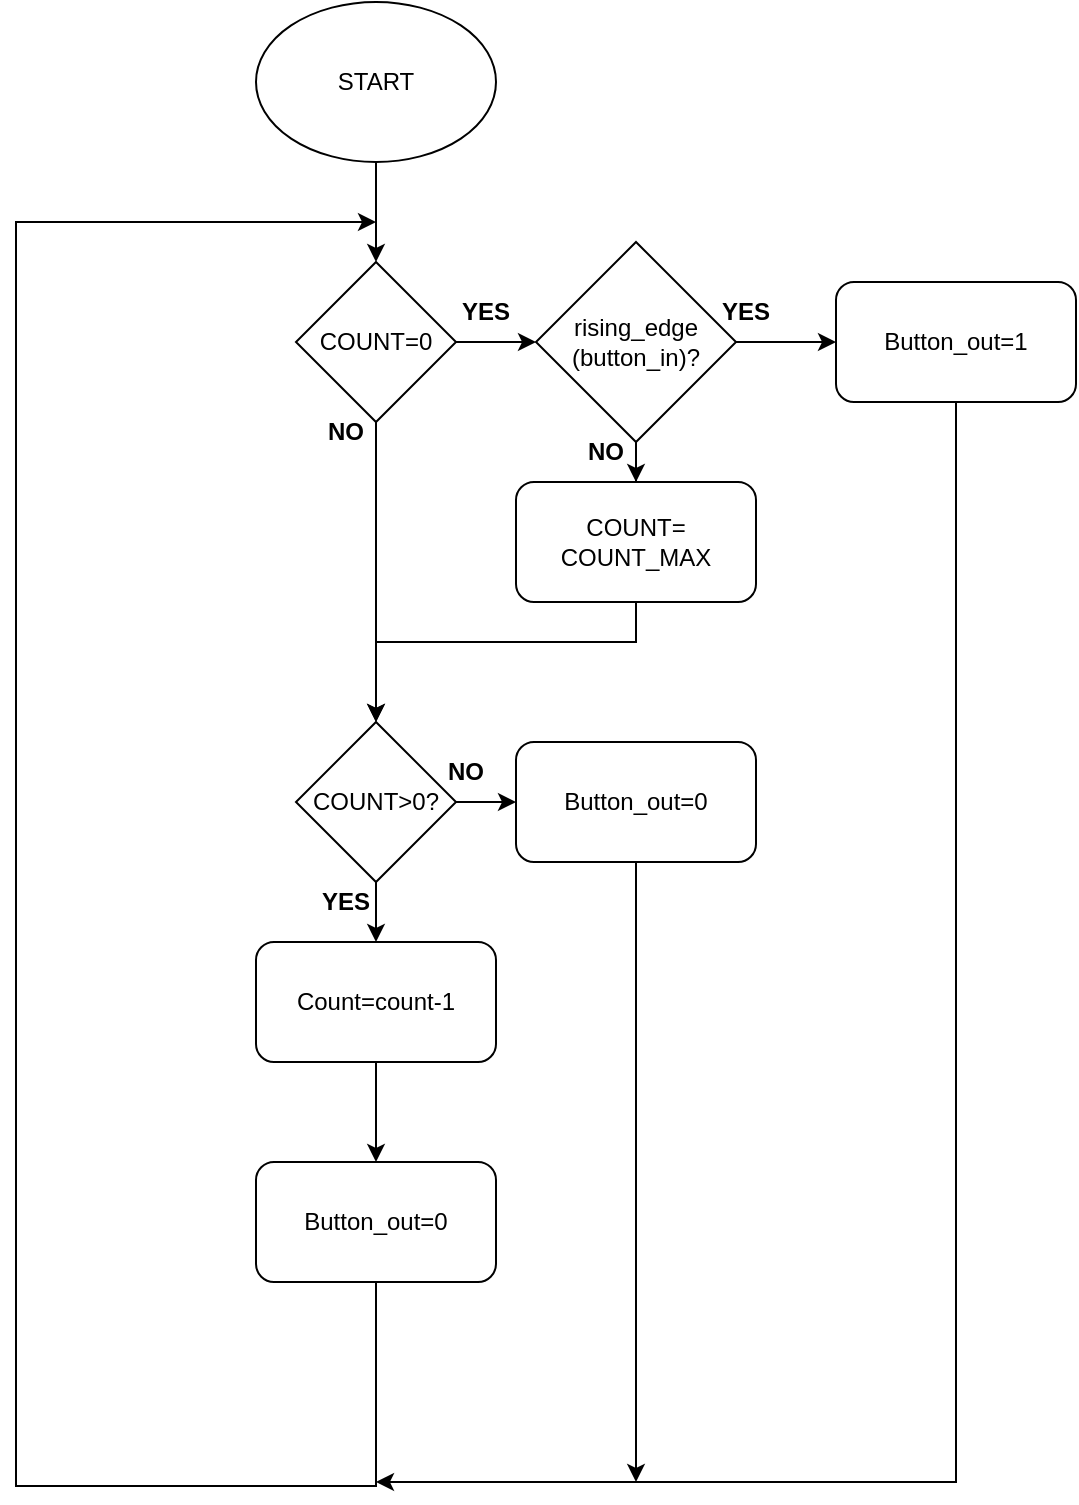 <mxfile version="15.6.8" type="device"><diagram id="C5RBs43oDa-KdzZeNtuy" name="Page-1"><mxGraphModel dx="2012" dy="662" grid="1" gridSize="10" guides="1" tooltips="1" connect="1" arrows="1" fold="1" page="1" pageScale="1" pageWidth="827" pageHeight="1169" math="0" shadow="0"><root><mxCell id="WIyWlLk6GJQsqaUBKTNV-0"/><mxCell id="WIyWlLk6GJQsqaUBKTNV-1" parent="WIyWlLk6GJQsqaUBKTNV-0"/><mxCell id="alNn2LJJQZmTQbCIkkkH-0" style="edgeStyle=orthogonalEdgeStyle;rounded=0;orthogonalLoop=1;jettySize=auto;html=1;entryX=0.5;entryY=0;entryDx=0;entryDy=0;" edge="1" parent="WIyWlLk6GJQsqaUBKTNV-1" source="alNn2LJJQZmTQbCIkkkH-1" target="alNn2LJJQZmTQbCIkkkH-4"><mxGeometry relative="1" as="geometry"/></mxCell><mxCell id="alNn2LJJQZmTQbCIkkkH-1" value="START" style="ellipse;whiteSpace=wrap;html=1;" vertex="1" parent="WIyWlLk6GJQsqaUBKTNV-1"><mxGeometry x="10" y="120" width="120" height="80" as="geometry"/></mxCell><mxCell id="alNn2LJJQZmTQbCIkkkH-2" style="edgeStyle=orthogonalEdgeStyle;rounded=0;orthogonalLoop=1;jettySize=auto;html=1;entryX=0;entryY=0.5;entryDx=0;entryDy=0;" edge="1" parent="WIyWlLk6GJQsqaUBKTNV-1" source="alNn2LJJQZmTQbCIkkkH-4" target="alNn2LJJQZmTQbCIkkkH-7"><mxGeometry relative="1" as="geometry"/></mxCell><mxCell id="alNn2LJJQZmTQbCIkkkH-3" style="edgeStyle=orthogonalEdgeStyle;rounded=0;orthogonalLoop=1;jettySize=auto;html=1;entryX=0.5;entryY=0;entryDx=0;entryDy=0;" edge="1" parent="WIyWlLk6GJQsqaUBKTNV-1" source="alNn2LJJQZmTQbCIkkkH-4" target="alNn2LJJQZmTQbCIkkkH-12"><mxGeometry relative="1" as="geometry"/></mxCell><mxCell id="alNn2LJJQZmTQbCIkkkH-4" value="COUNT=0" style="rhombus;whiteSpace=wrap;html=1;" vertex="1" parent="WIyWlLk6GJQsqaUBKTNV-1"><mxGeometry x="30" y="250" width="80" height="80" as="geometry"/></mxCell><mxCell id="alNn2LJJQZmTQbCIkkkH-5" style="edgeStyle=orthogonalEdgeStyle;rounded=0;orthogonalLoop=1;jettySize=auto;html=1;entryX=0.5;entryY=0;entryDx=0;entryDy=0;" edge="1" parent="WIyWlLk6GJQsqaUBKTNV-1" source="alNn2LJJQZmTQbCIkkkH-7" target="alNn2LJJQZmTQbCIkkkH-9"><mxGeometry relative="1" as="geometry"/></mxCell><mxCell id="alNn2LJJQZmTQbCIkkkH-6" style="edgeStyle=orthogonalEdgeStyle;rounded=0;orthogonalLoop=1;jettySize=auto;html=1;entryX=0;entryY=0.5;entryDx=0;entryDy=0;" edge="1" parent="WIyWlLk6GJQsqaUBKTNV-1" source="alNn2LJJQZmTQbCIkkkH-7" target="alNn2LJJQZmTQbCIkkkH-14"><mxGeometry relative="1" as="geometry"/></mxCell><mxCell id="alNn2LJJQZmTQbCIkkkH-7" value="rising_edge&lt;br&gt;(button_in)?" style="rhombus;whiteSpace=wrap;html=1;" vertex="1" parent="WIyWlLk6GJQsqaUBKTNV-1"><mxGeometry x="150" y="240" width="100" height="100" as="geometry"/></mxCell><mxCell id="alNn2LJJQZmTQbCIkkkH-8" style="edgeStyle=orthogonalEdgeStyle;rounded=0;orthogonalLoop=1;jettySize=auto;html=1;" edge="1" parent="WIyWlLk6GJQsqaUBKTNV-1" source="alNn2LJJQZmTQbCIkkkH-9" target="alNn2LJJQZmTQbCIkkkH-12"><mxGeometry relative="1" as="geometry"><Array as="points"><mxPoint x="200" y="440"/><mxPoint x="70" y="440"/></Array></mxGeometry></mxCell><mxCell id="alNn2LJJQZmTQbCIkkkH-9" value="&lt;span&gt;COUNT=&lt;br&gt;COUNT_MAX&lt;/span&gt;" style="rounded=1;whiteSpace=wrap;html=1;" vertex="1" parent="WIyWlLk6GJQsqaUBKTNV-1"><mxGeometry x="140" y="360" width="120" height="60" as="geometry"/></mxCell><mxCell id="alNn2LJJQZmTQbCIkkkH-10" style="edgeStyle=orthogonalEdgeStyle;rounded=0;orthogonalLoop=1;jettySize=auto;html=1;" edge="1" parent="WIyWlLk6GJQsqaUBKTNV-1" source="alNn2LJJQZmTQbCIkkkH-12" target="alNn2LJJQZmTQbCIkkkH-18"><mxGeometry relative="1" as="geometry"/></mxCell><mxCell id="alNn2LJJQZmTQbCIkkkH-11" style="edgeStyle=orthogonalEdgeStyle;rounded=0;orthogonalLoop=1;jettySize=auto;html=1;entryX=0;entryY=0.5;entryDx=0;entryDy=0;" edge="1" parent="WIyWlLk6GJQsqaUBKTNV-1" source="alNn2LJJQZmTQbCIkkkH-12" target="alNn2LJJQZmTQbCIkkkH-20"><mxGeometry relative="1" as="geometry"/></mxCell><mxCell id="alNn2LJJQZmTQbCIkkkH-12" value="COUNT&amp;gt;0?" style="rhombus;whiteSpace=wrap;html=1;" vertex="1" parent="WIyWlLk6GJQsqaUBKTNV-1"><mxGeometry x="30" y="480" width="80" height="80" as="geometry"/></mxCell><mxCell id="alNn2LJJQZmTQbCIkkkH-13" style="edgeStyle=orthogonalEdgeStyle;rounded=0;orthogonalLoop=1;jettySize=auto;html=1;" edge="1" parent="WIyWlLk6GJQsqaUBKTNV-1" source="alNn2LJJQZmTQbCIkkkH-14"><mxGeometry relative="1" as="geometry"><mxPoint x="70" y="860" as="targetPoint"/><Array as="points"><mxPoint x="360" y="860"/></Array></mxGeometry></mxCell><mxCell id="alNn2LJJQZmTQbCIkkkH-14" value="Button_out=1" style="rounded=1;whiteSpace=wrap;html=1;" vertex="1" parent="WIyWlLk6GJQsqaUBKTNV-1"><mxGeometry x="300" y="260" width="120" height="60" as="geometry"/></mxCell><mxCell id="alNn2LJJQZmTQbCIkkkH-15" style="edgeStyle=orthogonalEdgeStyle;rounded=0;orthogonalLoop=1;jettySize=auto;html=1;" edge="1" parent="WIyWlLk6GJQsqaUBKTNV-1" source="alNn2LJJQZmTQbCIkkkH-16"><mxGeometry relative="1" as="geometry"><mxPoint x="70" y="230" as="targetPoint"/><Array as="points"><mxPoint x="70" y="862"/><mxPoint x="-110" y="862"/><mxPoint x="-110" y="230"/></Array></mxGeometry></mxCell><mxCell id="alNn2LJJQZmTQbCIkkkH-16" value="Button_out=0" style="rounded=1;whiteSpace=wrap;html=1;" vertex="1" parent="WIyWlLk6GJQsqaUBKTNV-1"><mxGeometry x="10" y="700" width="120" height="60" as="geometry"/></mxCell><mxCell id="alNn2LJJQZmTQbCIkkkH-17" style="edgeStyle=orthogonalEdgeStyle;rounded=0;orthogonalLoop=1;jettySize=auto;html=1;" edge="1" parent="WIyWlLk6GJQsqaUBKTNV-1" source="alNn2LJJQZmTQbCIkkkH-18" target="alNn2LJJQZmTQbCIkkkH-16"><mxGeometry relative="1" as="geometry"/></mxCell><mxCell id="alNn2LJJQZmTQbCIkkkH-18" value="Count=count-1" style="rounded=1;whiteSpace=wrap;html=1;" vertex="1" parent="WIyWlLk6GJQsqaUBKTNV-1"><mxGeometry x="10" y="590" width="120" height="60" as="geometry"/></mxCell><mxCell id="alNn2LJJQZmTQbCIkkkH-19" style="edgeStyle=orthogonalEdgeStyle;rounded=0;orthogonalLoop=1;jettySize=auto;html=1;" edge="1" parent="WIyWlLk6GJQsqaUBKTNV-1" source="alNn2LJJQZmTQbCIkkkH-20"><mxGeometry relative="1" as="geometry"><mxPoint x="200" y="860" as="targetPoint"/></mxGeometry></mxCell><mxCell id="alNn2LJJQZmTQbCIkkkH-20" value="Button_out=0" style="rounded=1;whiteSpace=wrap;html=1;" vertex="1" parent="WIyWlLk6GJQsqaUBKTNV-1"><mxGeometry x="140" y="490" width="120" height="60" as="geometry"/></mxCell><mxCell id="alNn2LJJQZmTQbCIkkkH-21" value="&lt;b&gt;YES&lt;/b&gt;" style="text;html=1;strokeColor=none;fillColor=none;align=center;verticalAlign=middle;whiteSpace=wrap;rounded=0;" vertex="1" parent="WIyWlLk6GJQsqaUBKTNV-1"><mxGeometry x="110" y="260" width="30" height="30" as="geometry"/></mxCell><mxCell id="alNn2LJJQZmTQbCIkkkH-22" value="&lt;b&gt;NO&lt;/b&gt;" style="text;html=1;strokeColor=none;fillColor=none;align=center;verticalAlign=middle;whiteSpace=wrap;rounded=0;" vertex="1" parent="WIyWlLk6GJQsqaUBKTNV-1"><mxGeometry x="100" y="490" width="30" height="30" as="geometry"/></mxCell><mxCell id="alNn2LJJQZmTQbCIkkkH-23" value="&lt;b&gt;YES&lt;/b&gt;" style="text;html=1;strokeColor=none;fillColor=none;align=center;verticalAlign=middle;whiteSpace=wrap;rounded=0;" vertex="1" parent="WIyWlLk6GJQsqaUBKTNV-1"><mxGeometry x="40" y="555" width="30" height="30" as="geometry"/></mxCell><mxCell id="alNn2LJJQZmTQbCIkkkH-24" value="&lt;b&gt;NO&lt;/b&gt;" style="text;html=1;strokeColor=none;fillColor=none;align=center;verticalAlign=middle;whiteSpace=wrap;rounded=0;" vertex="1" parent="WIyWlLk6GJQsqaUBKTNV-1"><mxGeometry x="40" y="320" width="30" height="30" as="geometry"/></mxCell><mxCell id="alNn2LJJQZmTQbCIkkkH-25" value="&lt;b&gt;NO&lt;/b&gt;" style="text;html=1;strokeColor=none;fillColor=none;align=center;verticalAlign=middle;whiteSpace=wrap;rounded=0;" vertex="1" parent="WIyWlLk6GJQsqaUBKTNV-1"><mxGeometry x="170" y="330" width="30" height="30" as="geometry"/></mxCell><mxCell id="alNn2LJJQZmTQbCIkkkH-26" value="&lt;b&gt;YES&lt;/b&gt;" style="text;html=1;strokeColor=none;fillColor=none;align=center;verticalAlign=middle;whiteSpace=wrap;rounded=0;" vertex="1" parent="WIyWlLk6GJQsqaUBKTNV-1"><mxGeometry x="240" y="260" width="30" height="30" as="geometry"/></mxCell></root></mxGraphModel></diagram></mxfile>